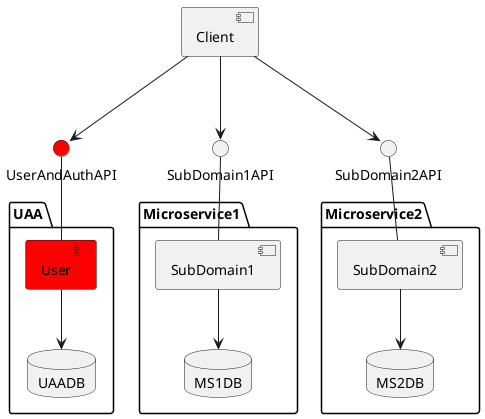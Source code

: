 @startuml

[Client]

interface UserAndAuthAPI #red
interface SubDomain1API
interface SubDomain2API

package UAA {
  component [User] #red
  database UAADB
}

package Microservice1{
  component [SubDomain1]
  database MS1DB
}

package Microservice2{
  component [SubDomain2]
  database MS2DB
}

Client --> UserAndAuthAPI
Client --> SubDomain1API
Client --> SubDomain2API

UserAndAuthAPI -- User
SubDomain1API -- SubDomain1
SubDomain2API -- SubDomain2

User --> UAADB
SubDomain1 --> MS1DB
SubDomain2 --> MS2DB

@enduml
